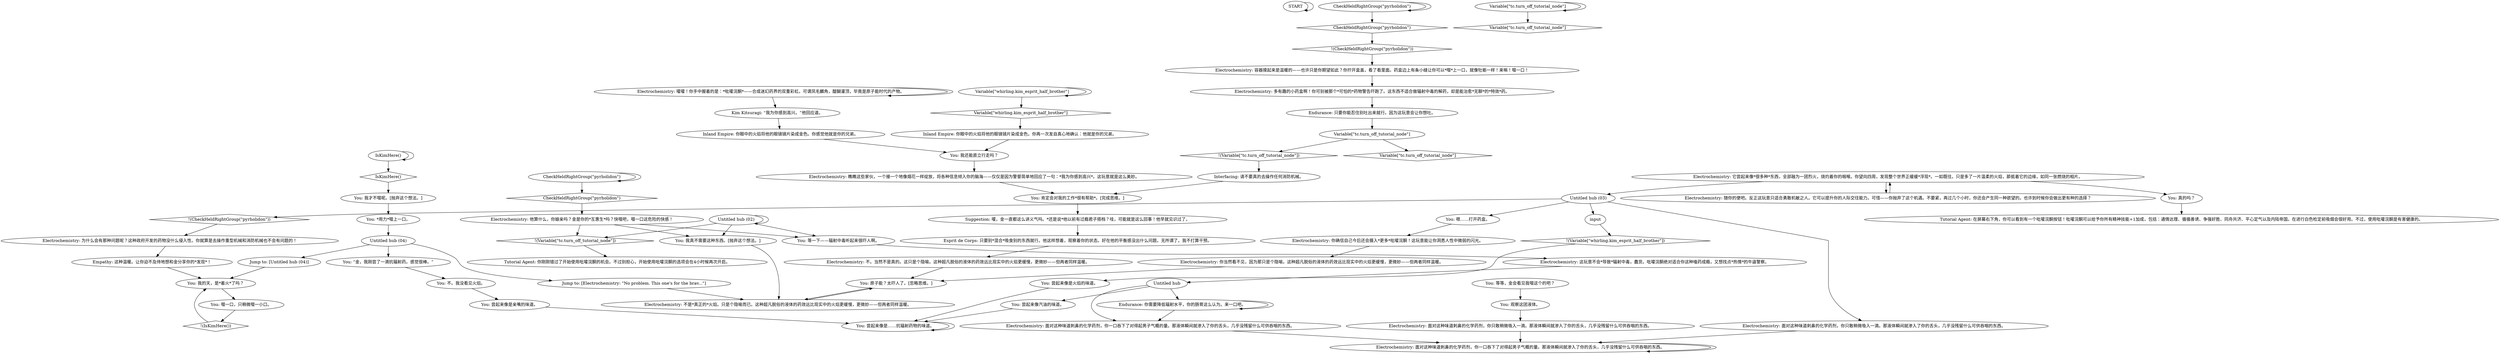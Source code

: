# INITIATION / PYRHOLIDON HABIT
# A thought for becoming a wonderful pyrholidon addict.
# ==================================================
digraph G {
	  0 [label="START"];
	  1 [label="input"];
	  2 [label="You: 尝起来像汽油的味道。"];
	  3 [label="You: 等一下——辐射中毒听起来很吓人啊。"];
	  4 [label="You: *用力*啜上一口。"];
	  5 [label="Jump to: [Electrochemistry: \"No problem. This one's for the brav...\"]"];
	  6 [label="You: 肯定会对我的工作*很有帮助*。[完成思维。]"];
	  7 [label="Jump to: [Untitled hub (04)]"];
	  8 [label="You: 我还能直立行走吗？"];
	  9 [label="Esprit de Corps: 只要别*混合*吸食别的东西就行。他这样想着，观察着你的状态。好在他的平衡感没出什么问题。无所谓了。我不打算干预。"];
	  10 [label="Electrochemistry: 瞧瞧这些家伙，一个接一个地像烟花一样绽放，将各种信息倾入你的脑海——仅仅是因为警督简单地回应了一句：*我为你感到高兴*。这玩意就是这么美妙。"];
	  11 [label="Electrochemistry: 为什么会有那种问题呢？这种政府开发的药物没什么侵入性。你就算是去操作重型机械和消防机械也不会有问题的！"];
	  12 [label="Electrochemistry: 面对这种味道刺鼻的化学药剂，你一口吞下了对得起男子气概的量。那液体瞬间就渗入了你的舌头，几乎没残留什么可供吞咽的东西。"];
	  13 [label="You: 嗯……打开药盒。"];
	  14 [label="You: 尝起来像是……抗辐射药物的味道。"];
	  15 [label="Electrochemistry: 它尝起来像*很多种*东西，全部融为一团烈火，烧灼着你的咽喉。你望向四周，发现整个世界正缓缓*浮现*。一如既往。只是多了一片温柔的火焰，舔抵着它的边缘，如同一张燃烧的相片。"];
	  16 [label="Variable[\"tc.turn_off_tutorial_node\"]"];
	  17 [label="Variable[\"tc.turn_off_tutorial_node\"]", shape=diamond];
	  18 [label="!(Variable[\"tc.turn_off_tutorial_node\"])", shape=diamond];
	  19 [label="You: 我才不啜呢。[抛弃这个想法。]"];
	  20 [label="Empathy: 这种温暖。让你迫不及待地想和金分享你的*发现*！"];
	  21 [label="Interfacing: 请不要真的去操作任何消防机械。"];
	  22 [label="Tutorial Agent: 在屏幕右下角，你可以看到有一个吡嚯浣酮按钮！吡嚯浣酮可以给予你所有精神技能+1加成，包括：通情达理、循循善诱、争强好胜、同舟共济、平心定气以及内陆帝国。在进行白色检定前吸烟会很好用。不过，使用吡嚯浣酮是有害健康的。"];
	  23 [label="Electrochemistry: 不。当然不是真的。这只是个隐喻。这种超凡脱俗的液体的药效远比现实中的火焰更缓慢，更微妙——但两者同样温暖。"];
	  24 [label="Suggestion: 嚯，金一直都这么讲义气吗。*还是说*他以前有过瘾君子搭档？哇，可能就是这么回事！他早就见识过了。"];
	  25 [label="Electrochemistry: 你确信自己今后还会摄入*更多*吡嚯浣酮！这玩意能让你洞悉人性中微弱的闪光。"];
	  26 [label="Electrochemistry: 容器摸起来是温暖的——也许只是你期望如此？你拧开盒盖，看了看里面。药盒边上有条小缝让你可以*啜*上一口，就像牡蛎一样！来嘛！啜一口！"];
	  27 [label="Electrochemistry: 面对这种味道刺鼻的化学药剂，你只敢稍微吸入一滴。那液体瞬间就渗入了你的舌头，几乎没残留什么可供吞咽的东西。"];
	  28 [label="You: 尝起来像是亲嘴的味道。"];
	  29 [label="Electrochemistry: 你当然看不见，因为那只是个隐喻。这种超凡脱俗的液体的药效远比现实中的火焰更缓慢，更微妙——但两者同样温暖。"];
	  30 [label="Endurance: 只要你能忍住别吐出来就行。因为这玩意会让你想吐。"];
	  31 [label="Untitled hub"];
	  32 [label="Endurance: 你需要降低辐射水平，你的肠胃这么认为。来一口吧。"];
	  33 [label="You: 我真不需要这种东西。[抛弃这个想法。]"];
	  34 [label="You: 啜一口，只稍微啜一小口。"];
	  35 [label="Electrochemistry: 不是*真正的*火焰。只是个隐喻而已。这种超凡脱俗的液体的药效远比现实中的火焰更缓慢，更微妙——但两者同样温暖。"];
	  36 [label="Electrochemistry: 随你的便吧。反正这玩意只适合勇敢机敏之人。它可以提升你的人际交往能力。可惜——你抛弃了这个机遇。不要紧，再过几个小时，你还会产生同一种欲望的。也许到时候你会做出更有种的选择？"];
	  37 [label="You: 真的吗？"];
	  38 [label="You: 我的天，是*着火*了吗？"];
	  39 [label="Untitled hub (04)"];
	  40 [label="CheckHeldRightGroup(\"pyrholidon\")"];
	  41 [label="CheckHeldRightGroup(\"pyrholidon\")", shape=diamond];
	  42 [label="!(CheckHeldRightGroup(\"pyrholidon\"))", shape=diamond];
	  43 [label="You: 尝起来像是火焰的味道。"];
	  44 [label="Inland Empire: 你眼中的火焰将他的眼镜镜片染成金色。你感觉他就是你的兄弟。"];
	  45 [label="Variable[\"whirling.kim_esprit_half_brother\"]"];
	  46 [label="Variable[\"whirling.kim_esprit_half_brother\"]", shape=diamond];
	  47 [label="!(Variable[\"whirling.kim_esprit_half_brother\"])", shape=diamond];
	  48 [label="Electrochemistry: 嚯嚯！你手中握着的是：*吡嚯浣酮*——合成迷幻药界的双重彩虹。可谓凤毛麟角，醍醐灌顶，毕竟是原子能时代的产物。"];
	  49 [label="You: 观察这团液体。"];
	  50 [label="Electrochemistry: 他算什么，你娘亲吗？金是你的*互惠生*吗？快啜吧，啜一口这危险的快感！"];
	  51 [label="Electrochemistry: 面对这种味道刺鼻的化学药剂，你一口吞下了对得起男子气概的量。那液体瞬间就渗入了你的舌头，几乎没残留什么可供吞咽的东西。"];
	  52 [label="Untitled hub (03)"];
	  53 [label="You: 不。我没看见火焰。"];
	  54 [label="Kim Kitsuragi: “我为你感到高兴。”他回应道。"];
	  55 [label="You: 原子能？太吓人了。[忽略思维。]"];
	  56 [label="IsKimHere()"];
	  57 [label="IsKimHere()", shape=diamond];
	  58 [label="!(IsKimHere())", shape=diamond];
	  59 [label="CheckHeldRightGroup(\"pyrholidon\")"];
	  60 [label="CheckHeldRightGroup(\"pyrholidon\")", shape=diamond];
	  61 [label="!(CheckHeldRightGroup(\"pyrholidon\"))", shape=diamond];
	  62 [label="Electrochemistry: 面对这种味道刺鼻的化学药剂，你只敢稍微吸入一滴。那液体瞬间就渗入了你的舌头，几乎没残留什么可供吞咽的东西。"];
	  63 [label="Electrochemistry: 多有趣的小药盒啊！你可别被那个*可怕的*药物警告吓跑了。这东西不适合做辐射中毒的解药，却是能治愈*无聊*的*特效*药。"];
	  64 [label="Untitled hub (02)"];
	  65 [label="You: 等等，金会看见我啜这个的吧？"];
	  66 [label="Variable[\"tc.turn_off_tutorial_node\"]"];
	  67 [label="Variable[\"tc.turn_off_tutorial_node\"]", shape=diamond];
	  68 [label="!(Variable[\"tc.turn_off_tutorial_node\"])", shape=diamond];
	  69 [label="Tutorial Agent: 你刚刚错过了开始使用吡嚯浣酮的机会。不过别担心，开始使用吡嚯浣酮的选项会在4小时候再次开启。"];
	  70 [label="Electrochemistry: 这玩意不会*导致*辐射中毒，蠢货。吡嚯浣酮绝对适合你这种嗑药成瘾，又想找点*热情*的牛逼警察。"];
	  71 [label="You: “金，我刚尝了一滴抗辐射药。感觉很棒。”"];
	  72 [label="Inland Empire: 你眼中的火焰将他的眼镜镜片染成金色。你再一次发自真心地确认：他就是你的兄弟。"];
	  0 -> 0
	  1 -> 47
	  2 -> 14
	  3 -> 70
	  4 -> 39
	  5 -> 35
	  6 -> 24
	  7 -> 38
	  8 -> 10
	  9 -> 23
	  10 -> 6
	  11 -> 20
	  12 -> 51
	  13 -> 25
	  14 -> 14
	  15 -> 36
	  15 -> 37
	  15 -> 52
	  16 -> 16
	  16 -> 17
	  18 -> 69
	  19 -> 4
	  20 -> 38
	  21 -> 6
	  23 -> 55
	  24 -> 9
	  25 -> 29
	  26 -> 63
	  27 -> 51
	  28 -> 14
	  29 -> 55
	  30 -> 66
	  31 -> 32
	  31 -> 2
	  31 -> 12
	  32 -> 32
	  32 -> 12
	  33 -> 35
	  34 -> 58
	  35 -> 55
	  36 -> 15
	  37 -> 22
	  38 -> 34
	  39 -> 7
	  39 -> 5
	  39 -> 71
	  40 -> 40
	  40 -> 41
	  41 -> 50
	  42 -> 11
	  43 -> 14
	  44 -> 8
	  45 -> 45
	  45 -> 46
	  46 -> 72
	  47 -> 43
	  48 -> 48
	  48 -> 54
	  49 -> 62
	  50 -> 33
	  50 -> 18
	  50 -> 3
	  51 -> 51
	  52 -> 1
	  52 -> 42
	  52 -> 27
	  52 -> 13
	  53 -> 28
	  54 -> 44
	  55 -> 35
	  56 -> 56
	  56 -> 57
	  57 -> 19
	  58 -> 38
	  59 -> 59
	  59 -> 60
	  60 -> 61
	  61 -> 26
	  62 -> 51
	  63 -> 30
	  64 -> 64
	  64 -> 33
	  64 -> 18
	  64 -> 3
	  65 -> 49
	  66 -> 67
	  66 -> 68
	  68 -> 21
	  70 -> 31
	  71 -> 53
	  72 -> 8
}

